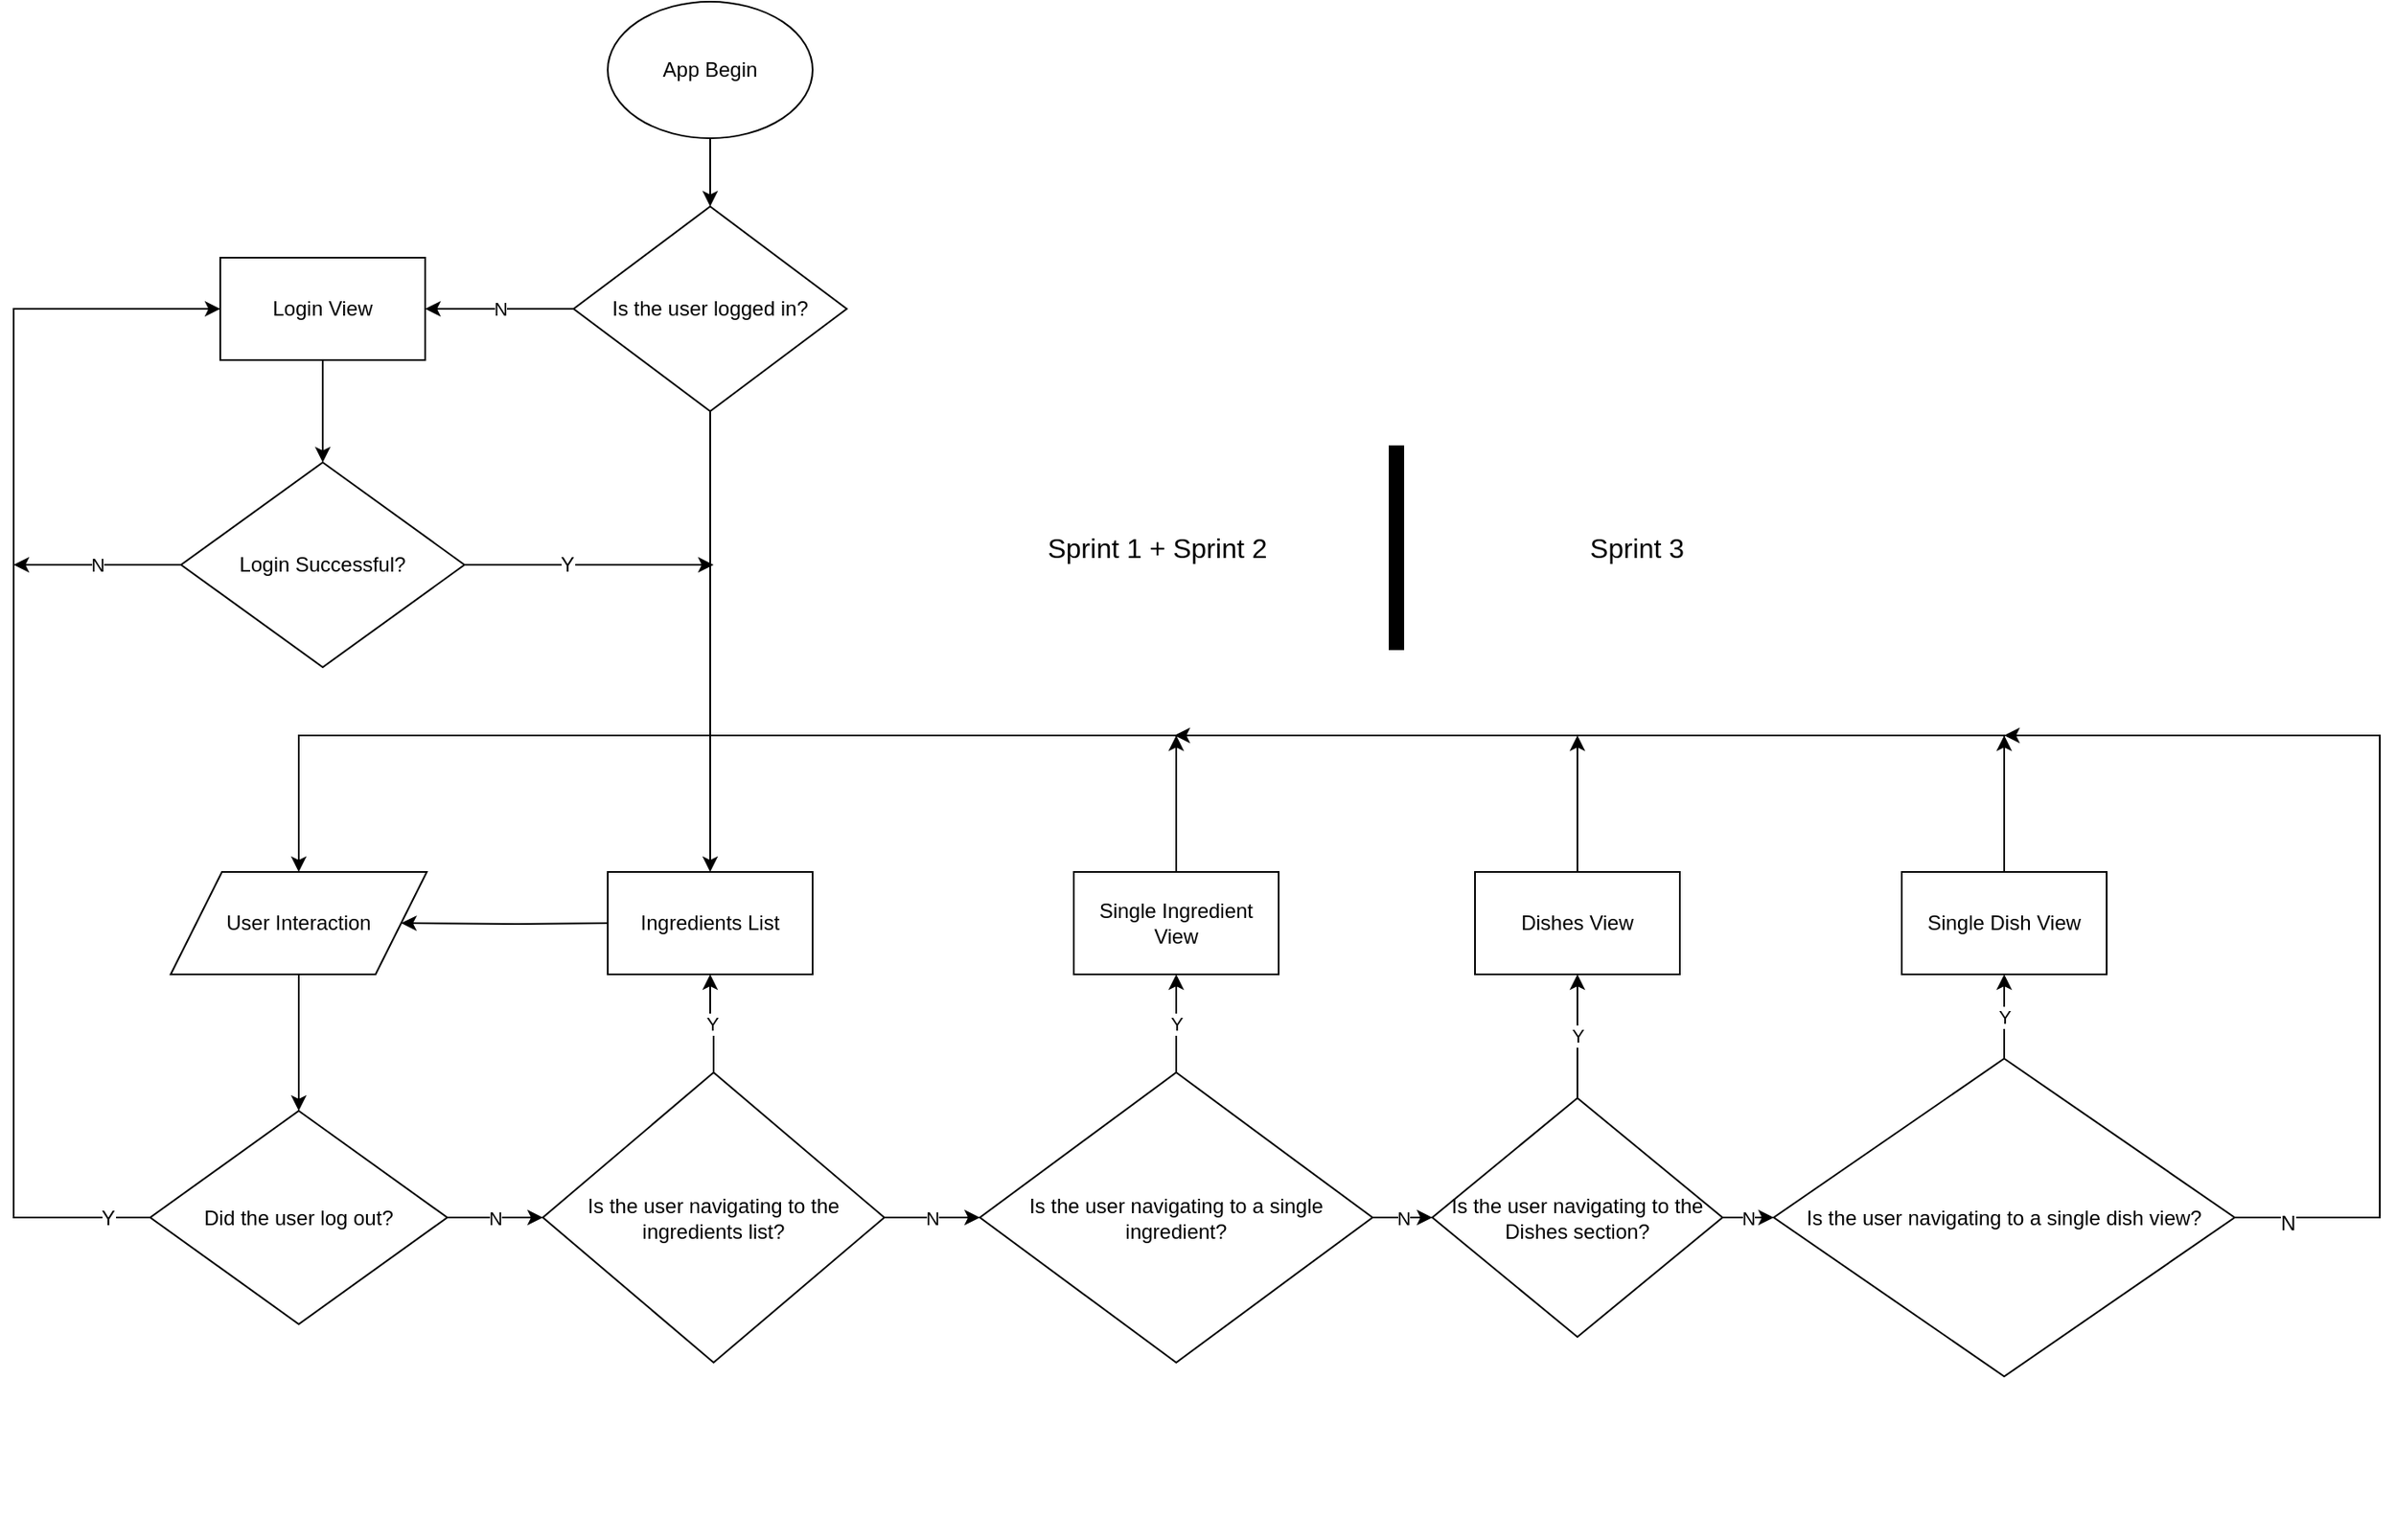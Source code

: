 <mxfile version="12.9.0" type="gitlab">
  <diagram id="C5RBs43oDa-KdzZeNtuy" name="Page-1">
    <mxGraphModel dx="1422" dy="733" grid="1" gridSize="10" guides="1" tooltips="1" connect="1" arrows="1" fold="1" page="1" pageScale="1" pageWidth="2000" pageHeight="5000" math="0" shadow="0">
      <root>
        <mxCell id="WIyWlLk6GJQsqaUBKTNV-0" />
        <mxCell id="WIyWlLk6GJQsqaUBKTNV-1" parent="WIyWlLk6GJQsqaUBKTNV-0" />
        <mxCell id="vPPNyGQgkYsvWbZR4oB5-140" style="edgeStyle=orthogonalEdgeStyle;rounded=0;orthogonalLoop=1;jettySize=auto;html=1;" parent="WIyWlLk6GJQsqaUBKTNV-1" source="vPPNyGQgkYsvWbZR4oB5-0" target="vPPNyGQgkYsvWbZR4oB5-139" edge="1">
          <mxGeometry relative="1" as="geometry" />
        </mxCell>
        <mxCell id="vPPNyGQgkYsvWbZR4oB5-0" value="App Begin" style="ellipse;whiteSpace=wrap;html=1;" parent="WIyWlLk6GJQsqaUBKTNV-1" vertex="1">
          <mxGeometry x="698" y="50" width="120" height="80" as="geometry" />
        </mxCell>
        <mxCell id="vPPNyGQgkYsvWbZR4oB5-144" style="edgeStyle=orthogonalEdgeStyle;rounded=0;orthogonalLoop=1;jettySize=auto;html=1;" parent="WIyWlLk6GJQsqaUBKTNV-1" source="vPPNyGQgkYsvWbZR4oB5-1" target="vPPNyGQgkYsvWbZR4oB5-7" edge="1">
          <mxGeometry relative="1" as="geometry" />
        </mxCell>
        <mxCell id="vPPNyGQgkYsvWbZR4oB5-1" value="Login View" style="rounded=0;whiteSpace=wrap;html=1;" parent="WIyWlLk6GJQsqaUBKTNV-1" vertex="1">
          <mxGeometry x="471.06" y="200" width="120" height="60" as="geometry" />
        </mxCell>
        <mxCell id="vPPNyGQgkYsvWbZR4oB5-151" style="edgeStyle=orthogonalEdgeStyle;rounded=0;orthogonalLoop=1;jettySize=auto;html=1;" parent="WIyWlLk6GJQsqaUBKTNV-1" source="vPPNyGQgkYsvWbZR4oB5-7" edge="1">
          <mxGeometry relative="1" as="geometry">
            <mxPoint x="760.0" y="380" as="targetPoint" />
          </mxGeometry>
        </mxCell>
        <mxCell id="vPPNyGQgkYsvWbZR4oB5-153" value="Y" style="text;html=1;align=center;verticalAlign=middle;resizable=0;points=[];labelBackgroundColor=#ffffff;" parent="vPPNyGQgkYsvWbZR4oB5-151" vertex="1" connectable="0">
          <mxGeometry x="-0.178" relative="1" as="geometry">
            <mxPoint as="offset" />
          </mxGeometry>
        </mxCell>
        <mxCell id="vPPNyGQgkYsvWbZR4oB5-154" value="N" style="edgeStyle=orthogonalEdgeStyle;rounded=0;orthogonalLoop=1;jettySize=auto;html=1;" parent="WIyWlLk6GJQsqaUBKTNV-1" source="vPPNyGQgkYsvWbZR4oB5-7" edge="1">
          <mxGeometry relative="1" as="geometry">
            <mxPoint x="350" y="380" as="targetPoint" />
          </mxGeometry>
        </mxCell>
        <mxCell id="vPPNyGQgkYsvWbZR4oB5-7" value="Login Successful?" style="rhombus;whiteSpace=wrap;html=1;" parent="WIyWlLk6GJQsqaUBKTNV-1" vertex="1">
          <mxGeometry x="448.06" y="320" width="166" height="120" as="geometry" />
        </mxCell>
        <mxCell id="vPPNyGQgkYsvWbZR4oB5-106" style="edgeStyle=orthogonalEdgeStyle;rounded=0;orthogonalLoop=1;jettySize=auto;html=1;entryX=1;entryY=0.5;entryDx=0;entryDy=0;" parent="WIyWlLk6GJQsqaUBKTNV-1" target="vPPNyGQgkYsvWbZR4oB5-91" edge="1">
          <mxGeometry relative="1" as="geometry">
            <mxPoint x="698" y="590" as="sourcePoint" />
          </mxGeometry>
        </mxCell>
        <mxCell id="vPPNyGQgkYsvWbZR4oB5-117" style="edgeStyle=orthogonalEdgeStyle;rounded=0;orthogonalLoop=1;jettySize=auto;html=1;entryX=0;entryY=0.5;entryDx=0;entryDy=0;" parent="WIyWlLk6GJQsqaUBKTNV-1" source="vPPNyGQgkYsvWbZR4oB5-16" target="vPPNyGQgkYsvWbZR4oB5-1" edge="1">
          <mxGeometry relative="1" as="geometry">
            <mxPoint x="440" y="210" as="targetPoint" />
            <Array as="points">
              <mxPoint x="350" y="763" />
              <mxPoint x="350" y="230" />
            </Array>
          </mxGeometry>
        </mxCell>
        <mxCell id="vPPNyGQgkYsvWbZR4oB5-118" value="Y" style="text;html=1;align=center;verticalAlign=middle;resizable=0;points=[];labelBackgroundColor=#ffffff;" parent="vPPNyGQgkYsvWbZR4oB5-117" vertex="1" connectable="0">
          <mxGeometry x="-0.93" relative="1" as="geometry">
            <mxPoint as="offset" />
          </mxGeometry>
        </mxCell>
        <mxCell id="Poj7z0WrHU017a4TiqyY-8" value="N" style="edgeStyle=orthogonalEdgeStyle;rounded=0;orthogonalLoop=1;jettySize=auto;html=1;entryX=0;entryY=0.5;entryDx=0;entryDy=0;" parent="WIyWlLk6GJQsqaUBKTNV-1" source="vPPNyGQgkYsvWbZR4oB5-16" target="vPPNyGQgkYsvWbZR4oB5-18" edge="1">
          <mxGeometry relative="1" as="geometry" />
        </mxCell>
        <mxCell id="vPPNyGQgkYsvWbZR4oB5-16" value="Did the user log out?" style="rhombus;whiteSpace=wrap;html=1;" parent="WIyWlLk6GJQsqaUBKTNV-1" vertex="1">
          <mxGeometry x="430" y="700" width="174" height="125" as="geometry" />
        </mxCell>
        <mxCell id="vPPNyGQgkYsvWbZR4oB5-93" value="Y" style="edgeStyle=orthogonalEdgeStyle;rounded=0;orthogonalLoop=1;jettySize=auto;html=1;" parent="WIyWlLk6GJQsqaUBKTNV-1" source="vPPNyGQgkYsvWbZR4oB5-18" target="vPPNyGQgkYsvWbZR4oB5-20" edge="1">
          <mxGeometry relative="1" as="geometry" />
        </mxCell>
        <mxCell id="vPPNyGQgkYsvWbZR4oB5-101" value="N" style="edgeStyle=orthogonalEdgeStyle;rounded=0;orthogonalLoop=1;jettySize=auto;html=1;entryX=0;entryY=0.5;entryDx=0;entryDy=0;" parent="WIyWlLk6GJQsqaUBKTNV-1" source="vPPNyGQgkYsvWbZR4oB5-18" target="vPPNyGQgkYsvWbZR4oB5-28" edge="1">
          <mxGeometry relative="1" as="geometry" />
        </mxCell>
        <mxCell id="vPPNyGQgkYsvWbZR4oB5-18" value="Is the user navigating to the ingredients list?" style="rhombus;whiteSpace=wrap;html=1;" parent="WIyWlLk6GJQsqaUBKTNV-1" vertex="1">
          <mxGeometry x="660" y="677.5" width="200" height="170" as="geometry" />
        </mxCell>
        <mxCell id="vPPNyGQgkYsvWbZR4oB5-20" value="Ingredients List" style="rounded=0;whiteSpace=wrap;html=1;" parent="WIyWlLk6GJQsqaUBKTNV-1" vertex="1">
          <mxGeometry x="698" y="560" width="120" height="60" as="geometry" />
        </mxCell>
        <mxCell id="vPPNyGQgkYsvWbZR4oB5-27" style="edgeStyle=orthogonalEdgeStyle;rounded=0;orthogonalLoop=1;jettySize=auto;html=1;exitX=0.5;exitY=1;exitDx=0;exitDy=0;" parent="WIyWlLk6GJQsqaUBKTNV-1" edge="1">
          <mxGeometry relative="1" as="geometry">
            <mxPoint x="758" y="620" as="sourcePoint" />
            <mxPoint x="758" y="620" as="targetPoint" />
          </mxGeometry>
        </mxCell>
        <mxCell id="vPPNyGQgkYsvWbZR4oB5-102" value="Y" style="edgeStyle=orthogonalEdgeStyle;rounded=0;orthogonalLoop=1;jettySize=auto;html=1;entryX=0.5;entryY=1;entryDx=0;entryDy=0;" parent="WIyWlLk6GJQsqaUBKTNV-1" source="vPPNyGQgkYsvWbZR4oB5-28" target="vPPNyGQgkYsvWbZR4oB5-2" edge="1">
          <mxGeometry relative="1" as="geometry" />
        </mxCell>
        <mxCell id="vPPNyGQgkYsvWbZR4oB5-123" value="N" style="edgeStyle=orthogonalEdgeStyle;rounded=0;orthogonalLoop=1;jettySize=auto;html=1;entryX=0;entryY=0.5;entryDx=0;entryDy=0;" parent="WIyWlLk6GJQsqaUBKTNV-1" source="vPPNyGQgkYsvWbZR4oB5-28" target="vPPNyGQgkYsvWbZR4oB5-122" edge="1">
          <mxGeometry relative="1" as="geometry" />
        </mxCell>
        <mxCell id="vPPNyGQgkYsvWbZR4oB5-28" value="Is the user navigating to a single ingredient?" style="rhombus;whiteSpace=wrap;html=1;" parent="WIyWlLk6GJQsqaUBKTNV-1" vertex="1">
          <mxGeometry x="916" y="677.5" width="230" height="170" as="geometry" />
        </mxCell>
        <mxCell id="Poj7z0WrHU017a4TiqyY-5" style="edgeStyle=orthogonalEdgeStyle;rounded=0;orthogonalLoop=1;jettySize=auto;html=1;entryX=0.5;entryY=0;entryDx=0;entryDy=0;" parent="WIyWlLk6GJQsqaUBKTNV-1" source="vPPNyGQgkYsvWbZR4oB5-2" target="vPPNyGQgkYsvWbZR4oB5-91" edge="1">
          <mxGeometry relative="1" as="geometry">
            <mxPoint x="1031" y="470" as="targetPoint" />
            <Array as="points">
              <mxPoint x="1031" y="480" />
              <mxPoint x="517" y="480" />
            </Array>
          </mxGeometry>
        </mxCell>
        <mxCell id="Poj7z0WrHU017a4TiqyY-6" style="edgeStyle=orthogonalEdgeStyle;rounded=0;orthogonalLoop=1;jettySize=auto;html=1;" parent="WIyWlLk6GJQsqaUBKTNV-1" source="vPPNyGQgkYsvWbZR4oB5-2" edge="1">
          <mxGeometry relative="1" as="geometry">
            <mxPoint x="1031" y="480" as="targetPoint" />
          </mxGeometry>
        </mxCell>
        <mxCell id="vPPNyGQgkYsvWbZR4oB5-2" value="Single Ingredient View" style="rounded=0;whiteSpace=wrap;html=1;" parent="WIyWlLk6GJQsqaUBKTNV-1" vertex="1">
          <mxGeometry x="971" y="560" width="120" height="60" as="geometry" />
        </mxCell>
        <mxCell id="vPPNyGQgkYsvWbZR4oB5-96" style="edgeStyle=orthogonalEdgeStyle;rounded=0;orthogonalLoop=1;jettySize=auto;html=1;" parent="WIyWlLk6GJQsqaUBKTNV-1" source="vPPNyGQgkYsvWbZR4oB5-91" target="vPPNyGQgkYsvWbZR4oB5-16" edge="1">
          <mxGeometry relative="1" as="geometry" />
        </mxCell>
        <mxCell id="vPPNyGQgkYsvWbZR4oB5-91" value="User Interaction" style="shape=parallelogram;perimeter=parallelogramPerimeter;whiteSpace=wrap;html=1;" parent="WIyWlLk6GJQsqaUBKTNV-1" vertex="1">
          <mxGeometry x="442" y="560" width="150" height="60" as="geometry" />
        </mxCell>
        <mxCell id="Poj7z0WrHU017a4TiqyY-2" style="edgeStyle=orthogonalEdgeStyle;rounded=0;orthogonalLoop=1;jettySize=auto;html=1;" parent="WIyWlLk6GJQsqaUBKTNV-1" source="vPPNyGQgkYsvWbZR4oB5-120" edge="1">
          <mxGeometry relative="1" as="geometry">
            <mxPoint x="1266" y="480" as="targetPoint" />
          </mxGeometry>
        </mxCell>
        <mxCell id="vPPNyGQgkYsvWbZR4oB5-120" value="Dishes View" style="rounded=0;whiteSpace=wrap;html=1;" parent="WIyWlLk6GJQsqaUBKTNV-1" vertex="1">
          <mxGeometry x="1206" y="560" width="120" height="60" as="geometry" />
        </mxCell>
        <mxCell id="vPPNyGQgkYsvWbZR4oB5-129" value="Y" style="edgeStyle=orthogonalEdgeStyle;rounded=0;orthogonalLoop=1;jettySize=auto;html=1;" parent="WIyWlLk6GJQsqaUBKTNV-1" source="vPPNyGQgkYsvWbZR4oB5-122" target="vPPNyGQgkYsvWbZR4oB5-120" edge="1">
          <mxGeometry relative="1" as="geometry" />
        </mxCell>
        <mxCell id="vPPNyGQgkYsvWbZR4oB5-176" value="N" style="edgeStyle=orthogonalEdgeStyle;rounded=0;orthogonalLoop=1;jettySize=auto;html=1;entryX=0;entryY=0.5;entryDx=0;entryDy=0;fontColor=none;" parent="WIyWlLk6GJQsqaUBKTNV-1" source="vPPNyGQgkYsvWbZR4oB5-122" target="vPPNyGQgkYsvWbZR4oB5-174" edge="1">
          <mxGeometry relative="1" as="geometry" />
        </mxCell>
        <mxCell id="vPPNyGQgkYsvWbZR4oB5-122" value="Is the user navigating to the Dishes section?" style="rhombus;whiteSpace=wrap;html=1;" parent="WIyWlLk6GJQsqaUBKTNV-1" vertex="1">
          <mxGeometry x="1181" y="692.5" width="170" height="140" as="geometry" />
        </mxCell>
        <mxCell id="Poj7z0WrHU017a4TiqyY-0" style="edgeStyle=orthogonalEdgeStyle;rounded=0;orthogonalLoop=1;jettySize=auto;html=1;entryX=0.5;entryY=0;entryDx=0;entryDy=0;" parent="WIyWlLk6GJQsqaUBKTNV-1" source="vPPNyGQgkYsvWbZR4oB5-139" target="vPPNyGQgkYsvWbZR4oB5-20" edge="1">
          <mxGeometry relative="1" as="geometry">
            <mxPoint x="758" y="550" as="targetPoint" />
          </mxGeometry>
        </mxCell>
        <mxCell id="Poj7z0WrHU017a4TiqyY-10" value="N" style="edgeStyle=orthogonalEdgeStyle;rounded=0;orthogonalLoop=1;jettySize=auto;html=1;entryX=1;entryY=0.5;entryDx=0;entryDy=0;" parent="WIyWlLk6GJQsqaUBKTNV-1" source="vPPNyGQgkYsvWbZR4oB5-139" target="vPPNyGQgkYsvWbZR4oB5-1" edge="1">
          <mxGeometry relative="1" as="geometry" />
        </mxCell>
        <mxCell id="vPPNyGQgkYsvWbZR4oB5-139" value="Is the user logged in?" style="rhombus;whiteSpace=wrap;html=1;" parent="WIyWlLk6GJQsqaUBKTNV-1" vertex="1">
          <mxGeometry x="678" y="170" width="160" height="120" as="geometry" />
        </mxCell>
        <mxCell id="vPPNyGQgkYsvWbZR4oB5-177" value="Y" style="edgeStyle=orthogonalEdgeStyle;rounded=0;orthogonalLoop=1;jettySize=auto;html=1;entryX=0.5;entryY=1;entryDx=0;entryDy=0;fontColor=none;" parent="WIyWlLk6GJQsqaUBKTNV-1" source="vPPNyGQgkYsvWbZR4oB5-174" target="vPPNyGQgkYsvWbZR4oB5-175" edge="1">
          <mxGeometry relative="1" as="geometry" />
        </mxCell>
        <mxCell id="vPPNyGQgkYsvWbZR4oB5-183" style="edgeStyle=orthogonalEdgeStyle;rounded=0;orthogonalLoop=1;jettySize=auto;html=1;fontColor=none;" parent="WIyWlLk6GJQsqaUBKTNV-1" source="vPPNyGQgkYsvWbZR4oB5-174" edge="1">
          <mxGeometry relative="1" as="geometry">
            <mxPoint x="1516" y="480" as="targetPoint" />
            <Array as="points">
              <mxPoint x="1736" y="763" />
              <mxPoint x="1736" y="480" />
            </Array>
          </mxGeometry>
        </mxCell>
        <mxCell id="vPPNyGQgkYsvWbZR4oB5-184" value="N" style="text;html=1;align=center;verticalAlign=middle;resizable=0;points=[];labelBackgroundColor=#ffffff;fontColor=none;" parent="vPPNyGQgkYsvWbZR4oB5-183" vertex="1" connectable="0">
          <mxGeometry x="-0.897" y="-3" relative="1" as="geometry">
            <mxPoint as="offset" />
          </mxGeometry>
        </mxCell>
        <mxCell id="vPPNyGQgkYsvWbZR4oB5-174" value="Is the user navigating to a single dish view?" style="rhombus;whiteSpace=wrap;html=1;labelBackgroundColor=none;fontColor=none;" parent="WIyWlLk6GJQsqaUBKTNV-1" vertex="1">
          <mxGeometry x="1381" y="669.38" width="270" height="186.25" as="geometry" />
        </mxCell>
        <mxCell id="vPPNyGQgkYsvWbZR4oB5-182" style="edgeStyle=orthogonalEdgeStyle;rounded=0;orthogonalLoop=1;jettySize=auto;html=1;fontColor=none;" parent="WIyWlLk6GJQsqaUBKTNV-1" source="vPPNyGQgkYsvWbZR4oB5-175" edge="1">
          <mxGeometry relative="1" as="geometry">
            <mxPoint x="1030" y="480" as="targetPoint" />
            <Array as="points">
              <mxPoint x="1516" y="480" />
            </Array>
          </mxGeometry>
        </mxCell>
        <mxCell id="Poj7z0WrHU017a4TiqyY-7" style="edgeStyle=orthogonalEdgeStyle;rounded=0;orthogonalLoop=1;jettySize=auto;html=1;" parent="WIyWlLk6GJQsqaUBKTNV-1" source="vPPNyGQgkYsvWbZR4oB5-175" edge="1">
          <mxGeometry relative="1" as="geometry">
            <mxPoint x="1516" y="480" as="targetPoint" />
          </mxGeometry>
        </mxCell>
        <mxCell id="vPPNyGQgkYsvWbZR4oB5-175" value="Single Dish View" style="rounded=0;whiteSpace=wrap;html=1;labelBackgroundColor=none;fontColor=none;" parent="WIyWlLk6GJQsqaUBKTNV-1" vertex="1">
          <mxGeometry x="1456" y="560" width="120" height="60" as="geometry" />
        </mxCell>
        <mxCell id="vPPNyGQgkYsvWbZR4oB5-185" value="" style="shape=link;html=1;fontColor=none;strokeColor=none;" parent="WIyWlLk6GJQsqaUBKTNV-1" edge="1">
          <mxGeometry width="50" height="50" relative="1" as="geometry">
            <mxPoint x="1410" y="950" as="sourcePoint" />
            <mxPoint x="1400" y="200" as="targetPoint" />
          </mxGeometry>
        </mxCell>
        <mxCell id="vPPNyGQgkYsvWbZR4oB5-187" value="" style="endArrow=none;html=1;fontColor=none;strokeWidth=9;" parent="WIyWlLk6GJQsqaUBKTNV-1" edge="1">
          <mxGeometry width="50" height="50" relative="1" as="geometry">
            <mxPoint x="1160" y="430" as="sourcePoint" />
            <mxPoint x="1160" y="310" as="targetPoint" />
          </mxGeometry>
        </mxCell>
        <mxCell id="vPPNyGQgkYsvWbZR4oB5-188" value="Sprint 1 + Sprint 2" style="text;html=1;strokeColor=none;fillColor=none;align=center;verticalAlign=middle;whiteSpace=wrap;rounded=0;labelBackgroundColor=none;fontColor=none;fontSize=16;" parent="WIyWlLk6GJQsqaUBKTNV-1" vertex="1">
          <mxGeometry x="930" y="325" width="180" height="90" as="geometry" />
        </mxCell>
        <mxCell id="vPPNyGQgkYsvWbZR4oB5-189" value="Sprint 3" style="text;html=1;strokeColor=none;fillColor=none;align=center;verticalAlign=middle;whiteSpace=wrap;rounded=0;labelBackgroundColor=none;fontSize=16;fontColor=none;" parent="WIyWlLk6GJQsqaUBKTNV-1" vertex="1">
          <mxGeometry x="1181" y="310" width="240" height="120" as="geometry" />
        </mxCell>
      </root>
    </mxGraphModel>
  </diagram>
</mxfile>
